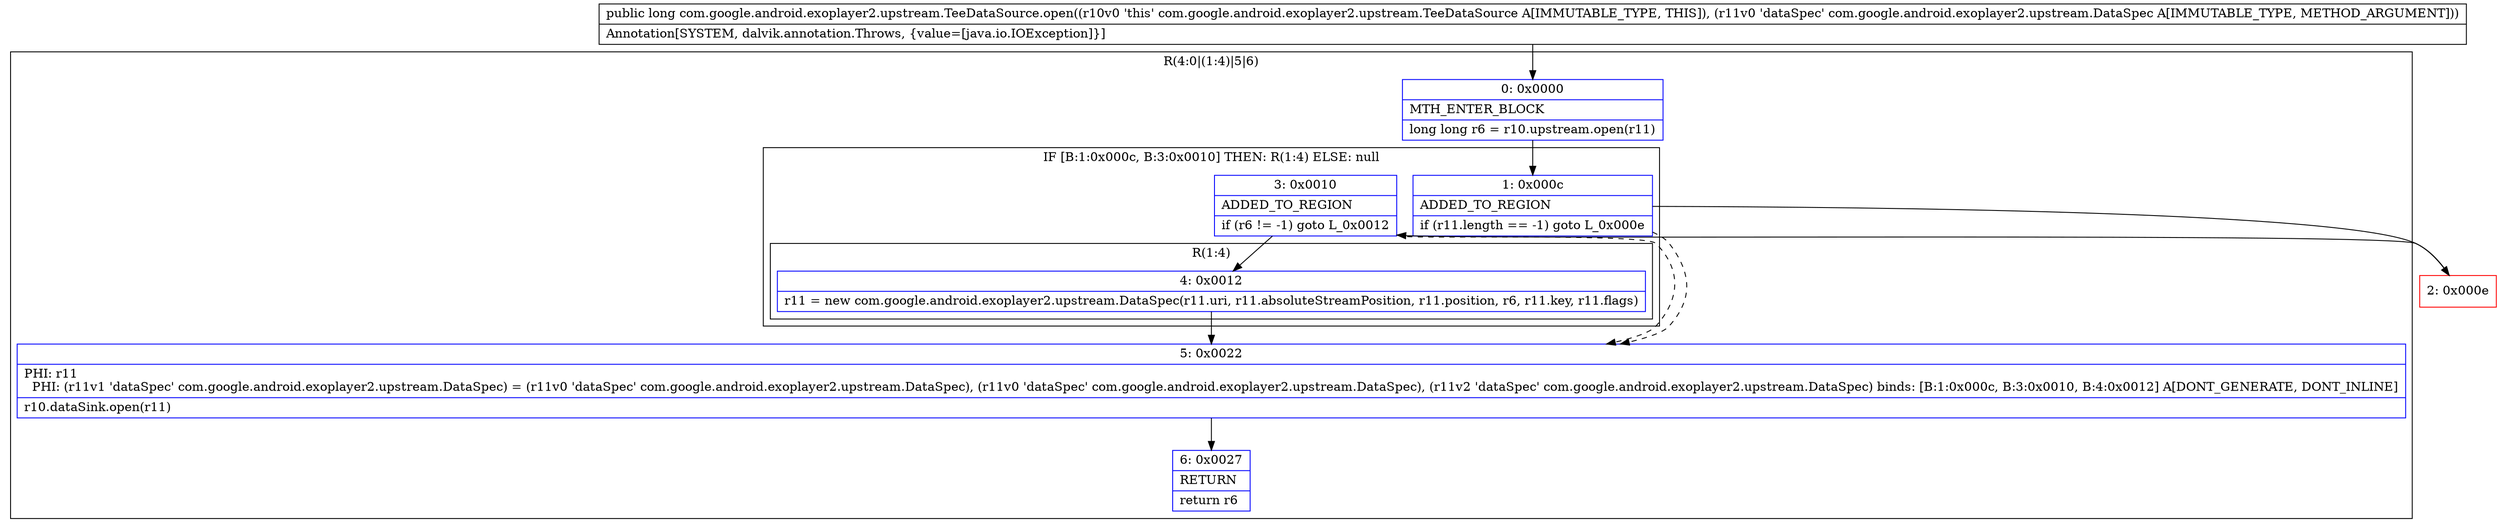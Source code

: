 digraph "CFG forcom.google.android.exoplayer2.upstream.TeeDataSource.open(Lcom\/google\/android\/exoplayer2\/upstream\/DataSpec;)J" {
subgraph cluster_Region_825355937 {
label = "R(4:0|(1:4)|5|6)";
node [shape=record,color=blue];
Node_0 [shape=record,label="{0\:\ 0x0000|MTH_ENTER_BLOCK\l|long long r6 = r10.upstream.open(r11)\l}"];
subgraph cluster_IfRegion_1628474221 {
label = "IF [B:1:0x000c, B:3:0x0010] THEN: R(1:4) ELSE: null";
node [shape=record,color=blue];
Node_1 [shape=record,label="{1\:\ 0x000c|ADDED_TO_REGION\l|if (r11.length == \-1) goto L_0x000e\l}"];
Node_3 [shape=record,label="{3\:\ 0x0010|ADDED_TO_REGION\l|if (r6 != \-1) goto L_0x0012\l}"];
subgraph cluster_Region_914969118 {
label = "R(1:4)";
node [shape=record,color=blue];
Node_4 [shape=record,label="{4\:\ 0x0012|r11 = new com.google.android.exoplayer2.upstream.DataSpec(r11.uri, r11.absoluteStreamPosition, r11.position, r6, r11.key, r11.flags)\l}"];
}
}
Node_5 [shape=record,label="{5\:\ 0x0022|PHI: r11 \l  PHI: (r11v1 'dataSpec' com.google.android.exoplayer2.upstream.DataSpec) = (r11v0 'dataSpec' com.google.android.exoplayer2.upstream.DataSpec), (r11v0 'dataSpec' com.google.android.exoplayer2.upstream.DataSpec), (r11v2 'dataSpec' com.google.android.exoplayer2.upstream.DataSpec) binds: [B:1:0x000c, B:3:0x0010, B:4:0x0012] A[DONT_GENERATE, DONT_INLINE]\l|r10.dataSink.open(r11)\l}"];
Node_6 [shape=record,label="{6\:\ 0x0027|RETURN\l|return r6\l}"];
}
Node_2 [shape=record,color=red,label="{2\:\ 0x000e}"];
MethodNode[shape=record,label="{public long com.google.android.exoplayer2.upstream.TeeDataSource.open((r10v0 'this' com.google.android.exoplayer2.upstream.TeeDataSource A[IMMUTABLE_TYPE, THIS]), (r11v0 'dataSpec' com.google.android.exoplayer2.upstream.DataSpec A[IMMUTABLE_TYPE, METHOD_ARGUMENT]))  | Annotation[SYSTEM, dalvik.annotation.Throws, \{value=[java.io.IOException]\}]\l}"];
MethodNode -> Node_0;
Node_0 -> Node_1;
Node_1 -> Node_2;
Node_1 -> Node_5[style=dashed];
Node_3 -> Node_4;
Node_3 -> Node_5[style=dashed];
Node_4 -> Node_5;
Node_5 -> Node_6;
Node_2 -> Node_3;
}

